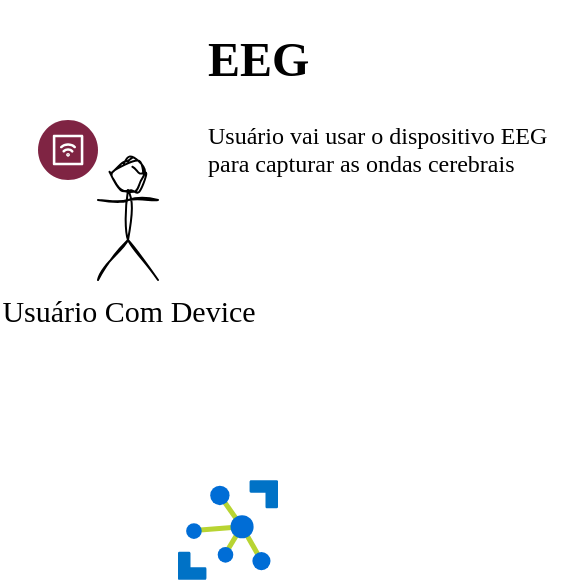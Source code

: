 <mxfile version="23.1.7" type="github">
  <diagram name="Page-1" id="wwbnV_34MRmeV434yj99">
    <mxGraphModel dx="574" dy="363" grid="1" gridSize="10" guides="1" tooltips="1" connect="1" arrows="1" fold="1" page="1" pageScale="1" pageWidth="827" pageHeight="1169" math="0" shadow="0">
      <root>
        <mxCell id="0" />
        <mxCell id="1" parent="0" />
        <mxCell id="Q6biucnJC9BRc-59Tik5-1" value="Usuário Com Device" style="shape=umlActor;verticalLabelPosition=bottom;verticalAlign=top;html=1;outlineConnect=0;fontFamily=Kalam;fontSource=https%3A%2F%2Ffonts.googleapis.com%2Fcss%3Ffamily%3DKalam;fontSize=15;labelBackgroundColor=none;sketch=1;curveFitting=1;jiggle=2;" vertex="1" parent="1">
          <mxGeometry x="350" y="160" width="30" height="60" as="geometry" />
        </mxCell>
        <mxCell id="Q6biucnJC9BRc-59Tik5-2" value="&lt;h1&gt;&lt;font data-font-src=&quot;https://fonts.googleapis.com/css?family=Kalam&quot; face=&quot;Kalam&quot;&gt;EEG&lt;br&gt;&lt;/font&gt;&lt;/h1&gt;&lt;p&gt;&lt;font data-font-src=&quot;https://fonts.googleapis.com/css?family=Kalam&quot; face=&quot;Kalam&quot;&gt;Usuário vai usar o dispositivo EEG para capturar as ondas cerebrais&lt;br&gt;&lt;/font&gt;&lt;/p&gt;" style="text;html=1;spacing=5;spacingTop=-20;whiteSpace=wrap;overflow=hidden;rounded=0;" vertex="1" parent="1">
          <mxGeometry x="400" y="90" width="190" height="120" as="geometry" />
        </mxCell>
        <mxCell id="Q6biucnJC9BRc-59Tik5-3" value="" style="verticalLabelPosition=bottom;aspect=fixed;html=1;shape=mxgraph.salesforce.iot2;" vertex="1" parent="1">
          <mxGeometry x="320" y="140" width="30" height="30" as="geometry" />
        </mxCell>
        <mxCell id="Q6biucnJC9BRc-59Tik5-4" value="" style="image;sketch=0;aspect=fixed;html=1;points=[];align=center;fontSize=12;image=img/lib/mscae/Azure_IoT_Hub.svg;" vertex="1" parent="1">
          <mxGeometry x="390" y="320" width="50" height="50" as="geometry" />
        </mxCell>
      </root>
    </mxGraphModel>
  </diagram>
</mxfile>
